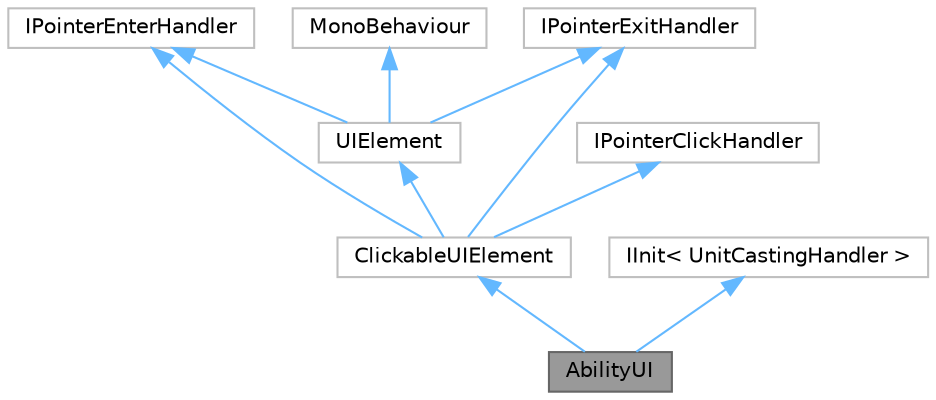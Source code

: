 digraph "AbilityUI"
{
 // LATEX_PDF_SIZE
  bgcolor="transparent";
  edge [fontname=Helvetica,fontsize=10,labelfontname=Helvetica,labelfontsize=10];
  node [fontname=Helvetica,fontsize=10,shape=box,height=0.2,width=0.4];
  Node1 [label="AbilityUI",height=0.2,width=0.4,color="gray40", fillcolor="grey60", style="filled", fontcolor="black",tooltip=" "];
  Node2 -> Node1 [dir="back",color="steelblue1",style="solid"];
  Node2 [label="ClickableUIElement",height=0.2,width=0.4,color="grey75", fillcolor="white", style="filled",URL="$class_clickable_u_i_element.html",tooltip=" "];
  Node3 -> Node2 [dir="back",color="steelblue1",style="solid"];
  Node3 [label="UIElement",height=0.2,width=0.4,color="grey75", fillcolor="white", style="filled",URL="$class_u_i_element.html",tooltip=" "];
  Node4 -> Node3 [dir="back",color="steelblue1",style="solid"];
  Node4 [label="MonoBehaviour",height=0.2,width=0.4,color="grey75", fillcolor="white", style="filled",tooltip=" "];
  Node5 -> Node3 [dir="back",color="steelblue1",style="solid"];
  Node5 [label="IPointerEnterHandler",height=0.2,width=0.4,color="grey75", fillcolor="white", style="filled",tooltip=" "];
  Node6 -> Node3 [dir="back",color="steelblue1",style="solid"];
  Node6 [label="IPointerExitHandler",height=0.2,width=0.4,color="grey75", fillcolor="white", style="filled",tooltip=" "];
  Node5 -> Node2 [dir="back",color="steelblue1",style="solid"];
  Node6 -> Node2 [dir="back",color="steelblue1",style="solid"];
  Node7 -> Node2 [dir="back",color="steelblue1",style="solid"];
  Node7 [label="IPointerClickHandler",height=0.2,width=0.4,color="grey75", fillcolor="white", style="filled",tooltip=" "];
  Node8 -> Node1 [dir="back",color="steelblue1",style="solid"];
  Node8 [label="IInit\< UnitCastingHandler \>",height=0.2,width=0.4,color="grey75", fillcolor="white", style="filled",URL="$interface_i_init.html",tooltip=" "];
}
